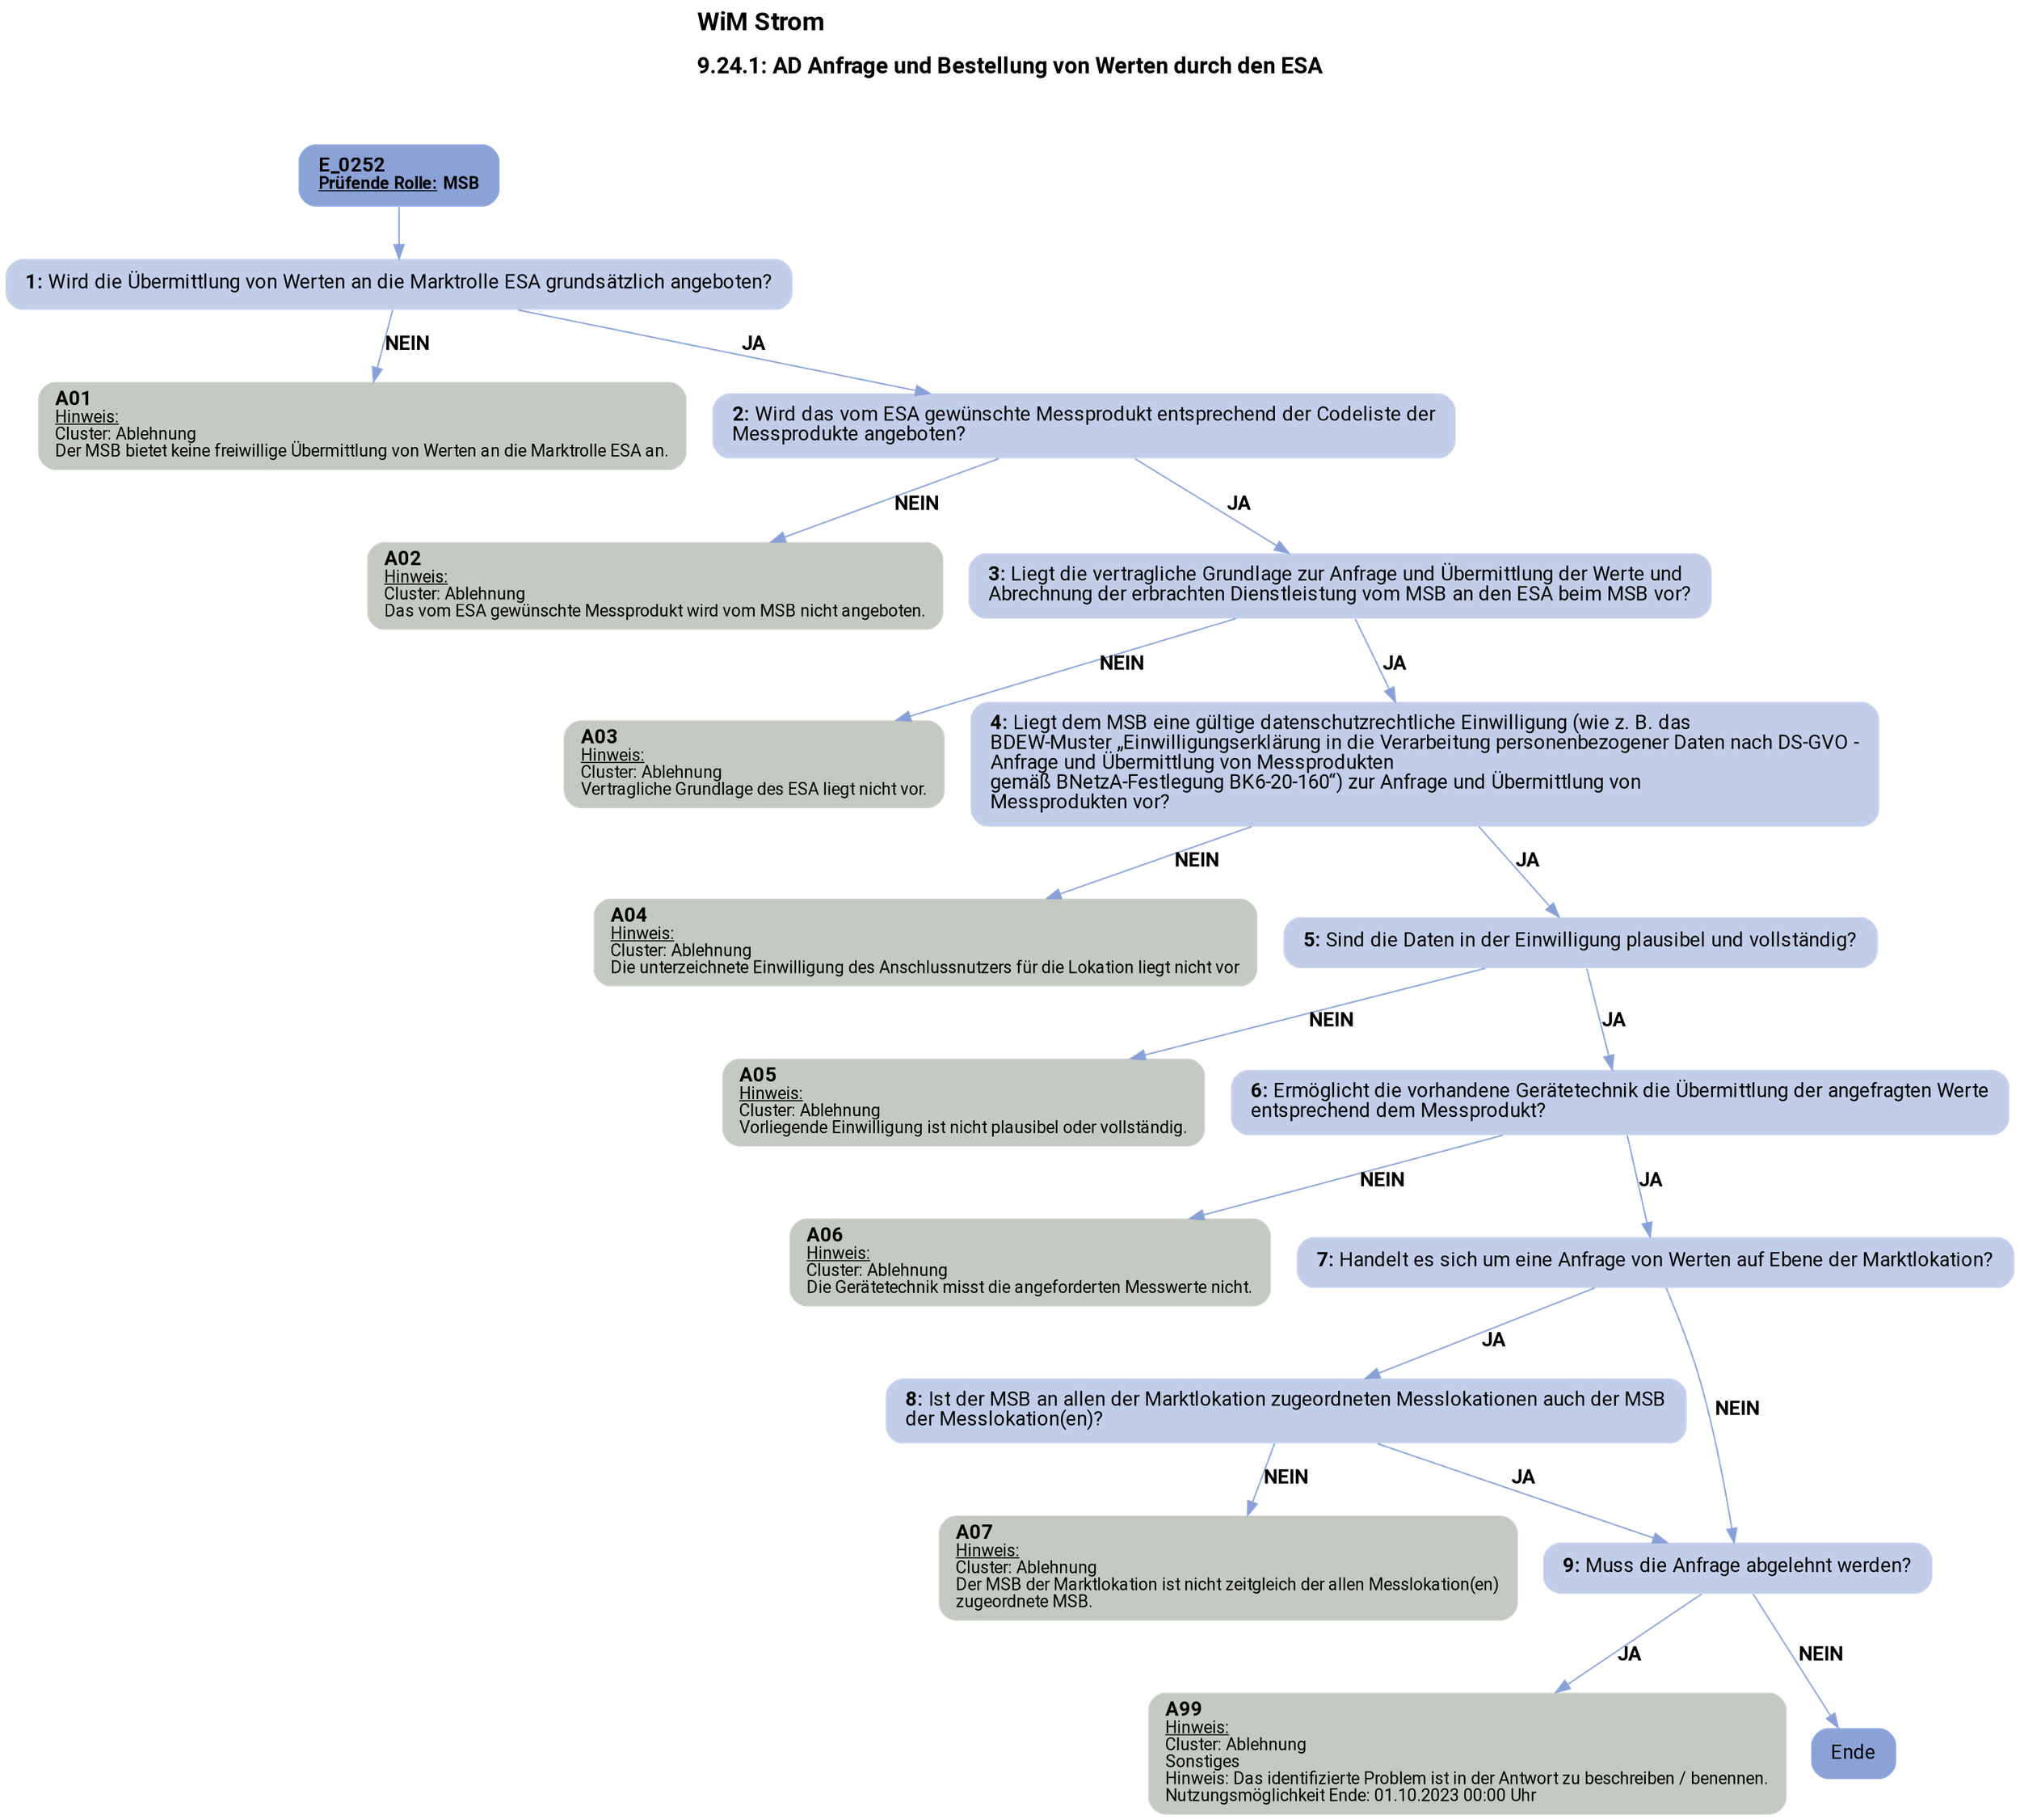 digraph D {
    labelloc="t";
    label=<<B><FONT POINT-SIZE="18">WiM Strom</FONT></B><BR align="left"/><BR/><B><FONT POINT-SIZE="16">9.24.1: AD Anfrage und Bestellung von Werten durch den ESA</FONT></B><BR align="left"/><BR/><BR/><BR/>>;
    ratio="compress";
    concentrate=true;
    pack=true;
    rankdir=TB;
    packmode="array";
    size="20,20";
    "Start" [margin="0.2,0.12", shape=box, style="filled,rounded", penwidth=0.0, fillcolor="#8ba2d7", label=<<B>E_0252</B><BR align="left"/><FONT point-size="12"><B><U>Prüfende Rolle:</U> MSB</B></FONT><BR align="center"/>>, fontname="Roboto, sans-serif"];
    "1" [margin="0.2,0.12", shape=box, style="filled,rounded", penwidth=0.0, fillcolor="#c2cee9", label=<<B>1: </B>Wird die Übermittlung von Werten an die Marktrolle ESA grundsätzlich angeboten?<BR align="left"/>>, fontname="Roboto, sans-serif"];
    "A01" [margin="0.17,0.08", shape=box, style="filled,rounded", penwidth=0.0, fillcolor="#c4cac1", label=<<B>A01</B><BR align="left"/><FONT point-size="12"><U>Hinweis:</U><BR align="left"/>Cluster: Ablehnung<BR align="left"/>Der MSB bietet keine freiwillige Übermittlung von Werten an die Marktrolle ESA an.<BR align="left"/></FONT>>, fontname="Roboto, sans-serif"];
    "2" [margin="0.2,0.12", shape=box, style="filled,rounded", penwidth=0.0, fillcolor="#c2cee9", label=<<B>2: </B>Wird das vom ESA gewünschte Messprodukt entsprechend der Codeliste der<BR align="left"/>Messprodukte angeboten?<BR align="left"/>>, fontname="Roboto, sans-serif"];
    "A02" [margin="0.17,0.08", shape=box, style="filled,rounded", penwidth=0.0, fillcolor="#c4cac1", label=<<B>A02</B><BR align="left"/><FONT point-size="12"><U>Hinweis:</U><BR align="left"/>Cluster: Ablehnung<BR align="left"/>Das vom ESA gewünschte Messprodukt wird vom MSB nicht angeboten.<BR align="left"/></FONT>>, fontname="Roboto, sans-serif"];
    "3" [margin="0.2,0.12", shape=box, style="filled,rounded", penwidth=0.0, fillcolor="#c2cee9", label=<<B>3: </B>Liegt die vertragliche Grundlage zur Anfrage und Übermittlung der Werte und<BR align="left"/>Abrechnung der erbrachten Dienstleistung vom MSB an den ESA beim MSB vor?<BR align="left"/>>, fontname="Roboto, sans-serif"];
    "A03" [margin="0.17,0.08", shape=box, style="filled,rounded", penwidth=0.0, fillcolor="#c4cac1", label=<<B>A03</B><BR align="left"/><FONT point-size="12"><U>Hinweis:</U><BR align="left"/>Cluster: Ablehnung<BR align="left"/>Vertragliche Grundlage des ESA liegt nicht vor.<BR align="left"/></FONT>>, fontname="Roboto, sans-serif"];
    "4" [margin="0.2,0.12", shape=box, style="filled,rounded", penwidth=0.0, fillcolor="#c2cee9", label=<<B>4: </B>Liegt dem MSB eine gültige datenschutzrechtliche Einwilligung (wie z. B. das<BR align="left"/>BDEW-Muster „Einwilligungserklärung in die Verarbeitung personenbezogener Daten nach DS-GVO -<BR align="left"/>Anfrage und Übermittlung von Messprodukten<BR align="left"/>gemäß BNetzA-Festlegung BK6-20-160“) zur Anfrage und Übermittlung von<BR align="left"/>Messprodukten vor?<BR align="left"/>>, fontname="Roboto, sans-serif"];
    "A04" [margin="0.17,0.08", shape=box, style="filled,rounded", penwidth=0.0, fillcolor="#c4cac1", label=<<B>A04</B><BR align="left"/><FONT point-size="12"><U>Hinweis:</U><BR align="left"/>Cluster: Ablehnung<BR align="left"/>Die unterzeichnete Einwilligung des Anschlussnutzers für die Lokation liegt nicht vor<BR align="left"/></FONT>>, fontname="Roboto, sans-serif"];
    "5" [margin="0.2,0.12", shape=box, style="filled,rounded", penwidth=0.0, fillcolor="#c2cee9", label=<<B>5: </B>Sind die Daten in der Einwilligung plausibel und vollständig?<BR align="left"/>>, fontname="Roboto, sans-serif"];
    "A05" [margin="0.17,0.08", shape=box, style="filled,rounded", penwidth=0.0, fillcolor="#c4cac1", label=<<B>A05</B><BR align="left"/><FONT point-size="12"><U>Hinweis:</U><BR align="left"/>Cluster: Ablehnung<BR align="left"/>Vorliegende Einwilligung ist nicht plausibel oder vollständig.<BR align="left"/></FONT>>, fontname="Roboto, sans-serif"];
    "6" [margin="0.2,0.12", shape=box, style="filled,rounded", penwidth=0.0, fillcolor="#c2cee9", label=<<B>6: </B>Ermöglicht die vorhandene Gerätetechnik die Übermittlung der angefragten Werte<BR align="left"/>entsprechend dem Messprodukt?<BR align="left"/>>, fontname="Roboto, sans-serif"];
    "A06" [margin="0.17,0.08", shape=box, style="filled,rounded", penwidth=0.0, fillcolor="#c4cac1", label=<<B>A06</B><BR align="left"/><FONT point-size="12"><U>Hinweis:</U><BR align="left"/>Cluster: Ablehnung<BR align="left"/>Die Gerätetechnik misst die angeforderten Messwerte nicht.<BR align="left"/></FONT>>, fontname="Roboto, sans-serif"];
    "7" [margin="0.2,0.12", shape=box, style="filled,rounded", penwidth=0.0, fillcolor="#c2cee9", label=<<B>7: </B>Handelt es sich um eine Anfrage von Werten auf Ebene der Marktlokation?<BR align="left"/>>, fontname="Roboto, sans-serif"];
    "8" [margin="0.2,0.12", shape=box, style="filled,rounded", penwidth=0.0, fillcolor="#c2cee9", label=<<B>8: </B>Ist der MSB an allen der Marktlokation zugeordneten Messlokationen auch der MSB<BR align="left"/>der Messlokation(en)?<BR align="left"/>>, fontname="Roboto, sans-serif"];
    "A07" [margin="0.17,0.08", shape=box, style="filled,rounded", penwidth=0.0, fillcolor="#c4cac1", label=<<B>A07</B><BR align="left"/><FONT point-size="12"><U>Hinweis:</U><BR align="left"/>Cluster: Ablehnung<BR align="left"/>Der MSB der Marktlokation ist nicht zeitgleich der allen Messlokation(en)<BR align="left"/>zugeordnete MSB.<BR align="left"/></FONT>>, fontname="Roboto, sans-serif"];
    "9" [margin="0.2,0.12", shape=box, style="filled,rounded", penwidth=0.0, fillcolor="#c2cee9", label=<<B>9: </B>Muss die Anfrage abgelehnt werden?<BR align="left"/>>, fontname="Roboto, sans-serif"];
    "A99" [margin="0.17,0.08", shape=box, style="filled,rounded", penwidth=0.0, fillcolor="#c4cac1", label=<<B>A99</B><BR align="left"/><FONT point-size="12"><U>Hinweis:</U><BR align="left"/>Cluster: Ablehnung<BR align="left"/>Sonstiges<BR align="left"/>Hinweis: Das identifizierte Problem ist in der Antwort zu beschreiben / benennen.<BR align="left"/>Nutzungsmöglichkeit Ende: 01.10.2023 00:00 Uhr<BR align="left"/></FONT>>, fontname="Roboto, sans-serif"];
    "Ende" [margin="0.2,0.12", shape=box, style="filled,rounded", penwidth=0.0, fillcolor="#8ba2d7", label="Ende", fontname="Roboto, sans-serif"];

    "Start" -> "1" [color="#88a0d6"];
    "1" -> "A01" [label=<<B>NEIN</B>>, color="#88a0d6", fontname="Roboto, sans-serif"];
    "1" -> "2" [label=<<B>JA</B>>, color="#88a0d6", fontname="Roboto, sans-serif"];
    "2" -> "A02" [label=<<B>NEIN</B>>, color="#88a0d6", fontname="Roboto, sans-serif"];
    "2" -> "3" [label=<<B>JA</B>>, color="#88a0d6", fontname="Roboto, sans-serif"];
    "3" -> "A03" [label=<<B>NEIN</B>>, color="#88a0d6", fontname="Roboto, sans-serif"];
    "3" -> "4" [label=<<B>JA</B>>, color="#88a0d6", fontname="Roboto, sans-serif"];
    "4" -> "A04" [label=<<B>NEIN</B>>, color="#88a0d6", fontname="Roboto, sans-serif"];
    "4" -> "5" [label=<<B>JA</B>>, color="#88a0d6", fontname="Roboto, sans-serif"];
    "5" -> "A05" [label=<<B>NEIN</B>>, color="#88a0d6", fontname="Roboto, sans-serif"];
    "5" -> "6" [label=<<B>JA</B>>, color="#88a0d6", fontname="Roboto, sans-serif"];
    "6" -> "A06" [label=<<B>NEIN</B>>, color="#88a0d6", fontname="Roboto, sans-serif"];
    "6" -> "7" [label=<<B>JA</B>>, color="#88a0d6", fontname="Roboto, sans-serif"];
    "7" -> "8" [label=<<B>JA</B>>, color="#88a0d6", fontname="Roboto, sans-serif"];
    "7" -> "9" [label=<<B>NEIN</B>>, color="#88a0d6", fontname="Roboto, sans-serif"];
    "8" -> "A07" [label=<<B>NEIN</B>>, color="#88a0d6", fontname="Roboto, sans-serif"];
    "8" -> "9" [label=<<B>JA</B>>, color="#88a0d6", fontname="Roboto, sans-serif"];
    "9" -> "A99" [label=<<B>JA</B>>, color="#88a0d6", fontname="Roboto, sans-serif"];
    "9" -> "Ende" [label=<<B>NEIN</B>>, color="#88a0d6", fontname="Roboto, sans-serif"];

    bgcolor="transparent";
fontname="Roboto, sans-serif";
}